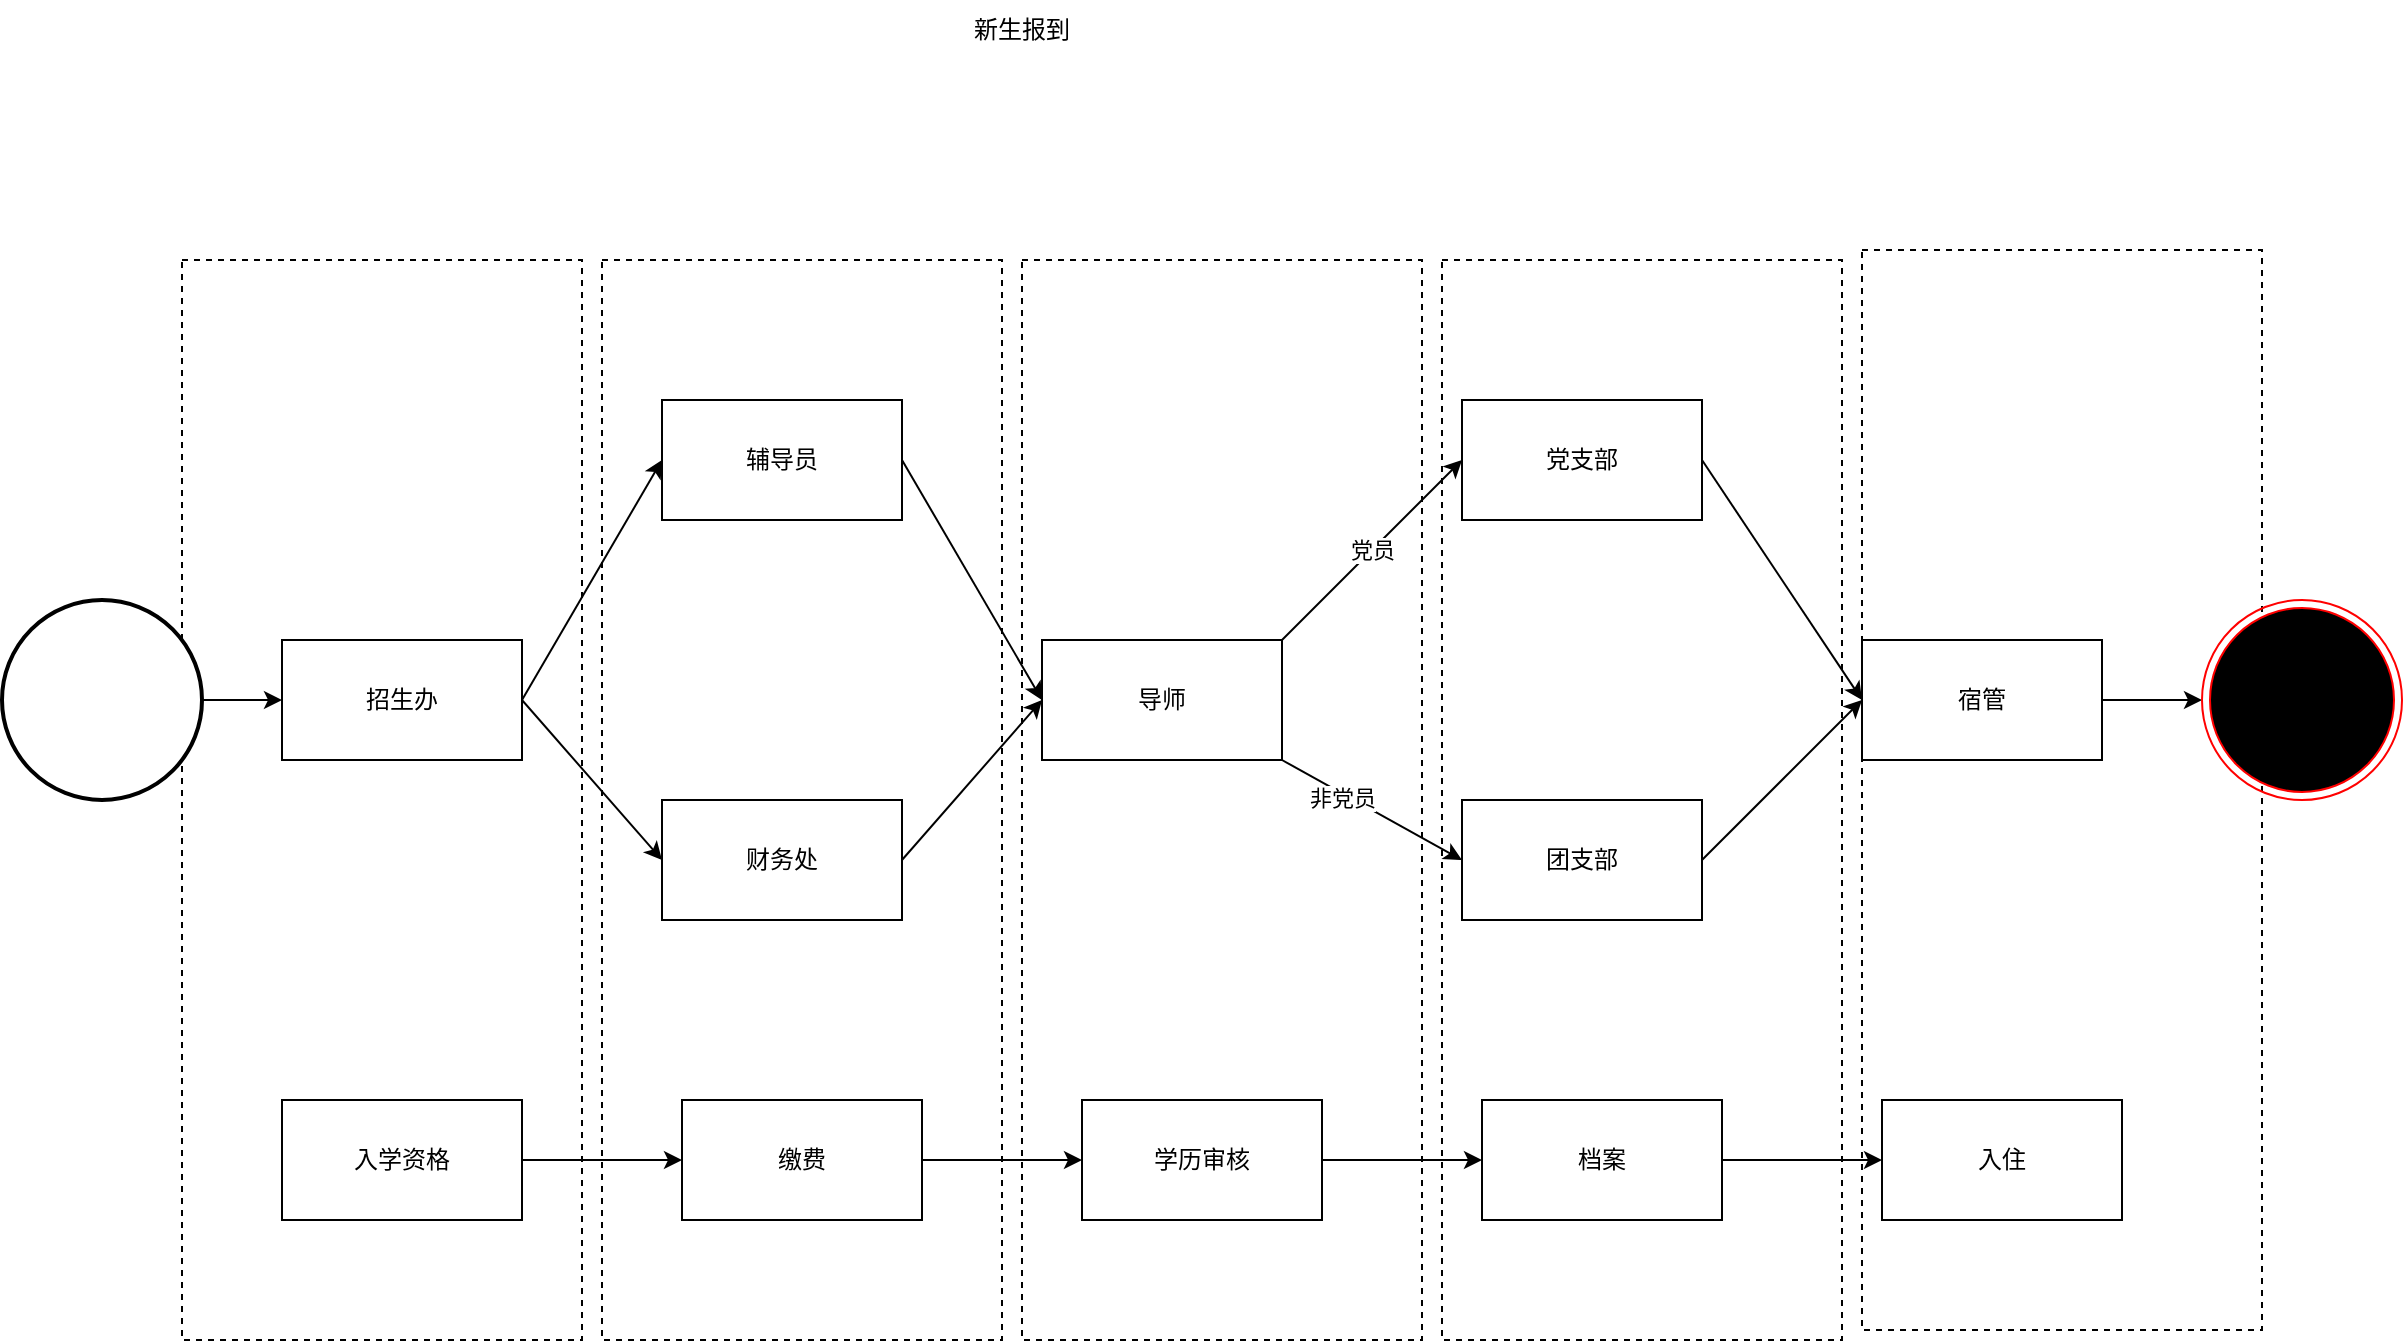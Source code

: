 <mxfile version="20.3.0" type="device"><diagram id="qFqK0uVNzpYUism6BoKq" name="第 1 页"><mxGraphModel dx="1425" dy="1101" grid="1" gridSize="10" guides="1" tooltips="1" connect="1" arrows="1" fold="1" page="1" pageScale="1" pageWidth="827" pageHeight="1169" math="0" shadow="0"><root><mxCell id="0"/><mxCell id="1" parent="0"/><mxCell id="GCQtQ3cJmPST71vDmhgG-39" value="" style="rounded=0;whiteSpace=wrap;html=1;dashed=1;" vertex="1" parent="1"><mxGeometry x="750" y="315" width="200" height="540" as="geometry"/></mxCell><mxCell id="GCQtQ3cJmPST71vDmhgG-38" value="" style="rounded=0;whiteSpace=wrap;html=1;dashed=1;" vertex="1" parent="1"><mxGeometry x="540" y="320" width="200" height="540" as="geometry"/></mxCell><mxCell id="GCQtQ3cJmPST71vDmhgG-37" value="" style="rounded=0;whiteSpace=wrap;html=1;dashed=1;" vertex="1" parent="1"><mxGeometry x="330" y="320" width="200" height="540" as="geometry"/></mxCell><mxCell id="GCQtQ3cJmPST71vDmhgG-36" value="" style="rounded=0;whiteSpace=wrap;html=1;dashed=1;" vertex="1" parent="1"><mxGeometry x="120" y="320" width="200" height="540" as="geometry"/></mxCell><mxCell id="GCQtQ3cJmPST71vDmhgG-35" value="" style="rounded=0;whiteSpace=wrap;html=1;dashed=1;" vertex="1" parent="1"><mxGeometry x="-90" y="320" width="200" height="540" as="geometry"/></mxCell><mxCell id="GCQtQ3cJmPST71vDmhgG-19" style="edgeStyle=none;rounded=0;orthogonalLoop=1;jettySize=auto;html=1;exitX=1;exitY=0.5;exitDx=0;exitDy=0;entryX=0;entryY=0.5;entryDx=0;entryDy=0;" edge="1" parent="1" source="GCQtQ3cJmPST71vDmhgG-1" target="GCQtQ3cJmPST71vDmhgG-18"><mxGeometry relative="1" as="geometry"/></mxCell><mxCell id="GCQtQ3cJmPST71vDmhgG-1" value="党支部" style="rounded=0;whiteSpace=wrap;html=1;" vertex="1" parent="1"><mxGeometry x="550" y="390" width="120" height="60" as="geometry"/></mxCell><mxCell id="GCQtQ3cJmPST71vDmhgG-10" style="edgeStyle=none;rounded=0;orthogonalLoop=1;jettySize=auto;html=1;exitX=1;exitY=0.5;exitDx=0;exitDy=0;entryX=0;entryY=0.5;entryDx=0;entryDy=0;" edge="1" parent="1" source="GCQtQ3cJmPST71vDmhgG-2" target="GCQtQ3cJmPST71vDmhgG-4"><mxGeometry relative="1" as="geometry"/></mxCell><mxCell id="GCQtQ3cJmPST71vDmhgG-2" value="辅导员" style="rounded=0;whiteSpace=wrap;html=1;" vertex="1" parent="1"><mxGeometry x="150" y="390" width="120" height="60" as="geometry"/></mxCell><mxCell id="GCQtQ3cJmPST71vDmhgG-11" style="edgeStyle=none;rounded=0;orthogonalLoop=1;jettySize=auto;html=1;exitX=1;exitY=0.5;exitDx=0;exitDy=0;" edge="1" parent="1" source="GCQtQ3cJmPST71vDmhgG-3"><mxGeometry relative="1" as="geometry"><mxPoint x="340" y="540" as="targetPoint"/></mxGeometry></mxCell><mxCell id="GCQtQ3cJmPST71vDmhgG-3" value="财务处" style="rounded=0;whiteSpace=wrap;html=1;" vertex="1" parent="1"><mxGeometry x="150" y="590" width="120" height="60" as="geometry"/></mxCell><mxCell id="GCQtQ3cJmPST71vDmhgG-12" value="党员" style="edgeStyle=none;rounded=0;orthogonalLoop=1;jettySize=auto;html=1;exitX=1;exitY=0;exitDx=0;exitDy=0;entryX=0;entryY=0.5;entryDx=0;entryDy=0;" edge="1" parent="1" source="GCQtQ3cJmPST71vDmhgG-4" target="GCQtQ3cJmPST71vDmhgG-1"><mxGeometry relative="1" as="geometry"/></mxCell><mxCell id="GCQtQ3cJmPST71vDmhgG-13" style="edgeStyle=none;rounded=0;orthogonalLoop=1;jettySize=auto;html=1;exitX=1;exitY=1;exitDx=0;exitDy=0;entryX=0;entryY=0.5;entryDx=0;entryDy=0;" edge="1" parent="1" source="GCQtQ3cJmPST71vDmhgG-4" target="GCQtQ3cJmPST71vDmhgG-7"><mxGeometry relative="1" as="geometry"/></mxCell><mxCell id="GCQtQ3cJmPST71vDmhgG-16" value="非党员" style="edgeLabel;html=1;align=center;verticalAlign=middle;resizable=0;points=[];" vertex="1" connectable="0" parent="GCQtQ3cJmPST71vDmhgG-13"><mxGeometry x="-0.313" y="-2" relative="1" as="geometry"><mxPoint as="offset"/></mxGeometry></mxCell><mxCell id="GCQtQ3cJmPST71vDmhgG-4" value="导师" style="rounded=0;whiteSpace=wrap;html=1;" vertex="1" parent="1"><mxGeometry x="340" y="510" width="120" height="60" as="geometry"/></mxCell><mxCell id="GCQtQ3cJmPST71vDmhgG-8" style="rounded=0;orthogonalLoop=1;jettySize=auto;html=1;exitX=1;exitY=0.5;exitDx=0;exitDy=0;entryX=0;entryY=0.5;entryDx=0;entryDy=0;" edge="1" parent="1" source="GCQtQ3cJmPST71vDmhgG-5" target="GCQtQ3cJmPST71vDmhgG-2"><mxGeometry relative="1" as="geometry"/></mxCell><mxCell id="GCQtQ3cJmPST71vDmhgG-9" style="edgeStyle=none;rounded=0;orthogonalLoop=1;jettySize=auto;html=1;exitX=1;exitY=0.5;exitDx=0;exitDy=0;entryX=0;entryY=0.5;entryDx=0;entryDy=0;" edge="1" parent="1" source="GCQtQ3cJmPST71vDmhgG-5" target="GCQtQ3cJmPST71vDmhgG-3"><mxGeometry relative="1" as="geometry"/></mxCell><mxCell id="GCQtQ3cJmPST71vDmhgG-5" value="招生办" style="rounded=0;whiteSpace=wrap;html=1;" vertex="1" parent="1"><mxGeometry x="-40" y="510" width="120" height="60" as="geometry"/></mxCell><mxCell id="GCQtQ3cJmPST71vDmhgG-6" value="新生报到" style="text;html=1;strokeColor=none;fillColor=none;align=center;verticalAlign=middle;whiteSpace=wrap;rounded=0;" vertex="1" parent="1"><mxGeometry x="300" y="190" width="60" height="30" as="geometry"/></mxCell><mxCell id="GCQtQ3cJmPST71vDmhgG-20" style="edgeStyle=none;rounded=0;orthogonalLoop=1;jettySize=auto;html=1;exitX=1;exitY=0.5;exitDx=0;exitDy=0;entryX=0;entryY=0.5;entryDx=0;entryDy=0;" edge="1" parent="1" source="GCQtQ3cJmPST71vDmhgG-7" target="GCQtQ3cJmPST71vDmhgG-18"><mxGeometry relative="1" as="geometry"><mxPoint x="730" y="530" as="targetPoint"/></mxGeometry></mxCell><mxCell id="GCQtQ3cJmPST71vDmhgG-7" value="团支部" style="rounded=0;whiteSpace=wrap;html=1;" vertex="1" parent="1"><mxGeometry x="550" y="590" width="120" height="60" as="geometry"/></mxCell><mxCell id="GCQtQ3cJmPST71vDmhgG-25" value="" style="edgeStyle=none;rounded=0;orthogonalLoop=1;jettySize=auto;html=1;" edge="1" parent="1" source="GCQtQ3cJmPST71vDmhgG-18" target="GCQtQ3cJmPST71vDmhgG-23"><mxGeometry relative="1" as="geometry"/></mxCell><mxCell id="GCQtQ3cJmPST71vDmhgG-18" value="宿管" style="rounded=0;whiteSpace=wrap;html=1;" vertex="1" parent="1"><mxGeometry x="750" y="510" width="120" height="60" as="geometry"/></mxCell><mxCell id="GCQtQ3cJmPST71vDmhgG-24" value="" style="edgeStyle=none;rounded=0;orthogonalLoop=1;jettySize=auto;html=1;" edge="1" parent="1" source="GCQtQ3cJmPST71vDmhgG-22" target="GCQtQ3cJmPST71vDmhgG-5"><mxGeometry relative="1" as="geometry"/></mxCell><mxCell id="GCQtQ3cJmPST71vDmhgG-22" value="" style="strokeWidth=2;html=1;shape=mxgraph.flowchart.start_2;whiteSpace=wrap;" vertex="1" parent="1"><mxGeometry x="-180" y="490" width="100" height="100" as="geometry"/></mxCell><mxCell id="GCQtQ3cJmPST71vDmhgG-23" value="" style="ellipse;html=1;shape=endState;fillColor=#000000;strokeColor=#ff0000;" vertex="1" parent="1"><mxGeometry x="920" y="490" width="100" height="100" as="geometry"/></mxCell><mxCell id="GCQtQ3cJmPST71vDmhgG-28" value="" style="edgeStyle=none;rounded=0;orthogonalLoop=1;jettySize=auto;html=1;" edge="1" parent="1" source="GCQtQ3cJmPST71vDmhgG-26" target="GCQtQ3cJmPST71vDmhgG-27"><mxGeometry relative="1" as="geometry"/></mxCell><mxCell id="GCQtQ3cJmPST71vDmhgG-26" value="入学资格" style="rounded=0;whiteSpace=wrap;html=1;" vertex="1" parent="1"><mxGeometry x="-40" y="740" width="120" height="60" as="geometry"/></mxCell><mxCell id="GCQtQ3cJmPST71vDmhgG-30" value="" style="edgeStyle=none;rounded=0;orthogonalLoop=1;jettySize=auto;html=1;" edge="1" parent="1" source="GCQtQ3cJmPST71vDmhgG-27" target="GCQtQ3cJmPST71vDmhgG-29"><mxGeometry relative="1" as="geometry"/></mxCell><mxCell id="GCQtQ3cJmPST71vDmhgG-27" value="缴费" style="rounded=0;whiteSpace=wrap;html=1;" vertex="1" parent="1"><mxGeometry x="160" y="740" width="120" height="60" as="geometry"/></mxCell><mxCell id="GCQtQ3cJmPST71vDmhgG-32" value="" style="edgeStyle=none;rounded=0;orthogonalLoop=1;jettySize=auto;html=1;" edge="1" parent="1" source="GCQtQ3cJmPST71vDmhgG-29" target="GCQtQ3cJmPST71vDmhgG-31"><mxGeometry relative="1" as="geometry"/></mxCell><mxCell id="GCQtQ3cJmPST71vDmhgG-29" value="学历审核" style="rounded=0;whiteSpace=wrap;html=1;" vertex="1" parent="1"><mxGeometry x="360" y="740" width="120" height="60" as="geometry"/></mxCell><mxCell id="GCQtQ3cJmPST71vDmhgG-34" value="" style="edgeStyle=none;rounded=0;orthogonalLoop=1;jettySize=auto;html=1;" edge="1" parent="1" source="GCQtQ3cJmPST71vDmhgG-31" target="GCQtQ3cJmPST71vDmhgG-33"><mxGeometry relative="1" as="geometry"/></mxCell><mxCell id="GCQtQ3cJmPST71vDmhgG-31" value="档案" style="rounded=0;whiteSpace=wrap;html=1;" vertex="1" parent="1"><mxGeometry x="560" y="740" width="120" height="60" as="geometry"/></mxCell><mxCell id="GCQtQ3cJmPST71vDmhgG-33" value="入住" style="rounded=0;whiteSpace=wrap;html=1;" vertex="1" parent="1"><mxGeometry x="760" y="740" width="120" height="60" as="geometry"/></mxCell></root></mxGraphModel></diagram></mxfile>